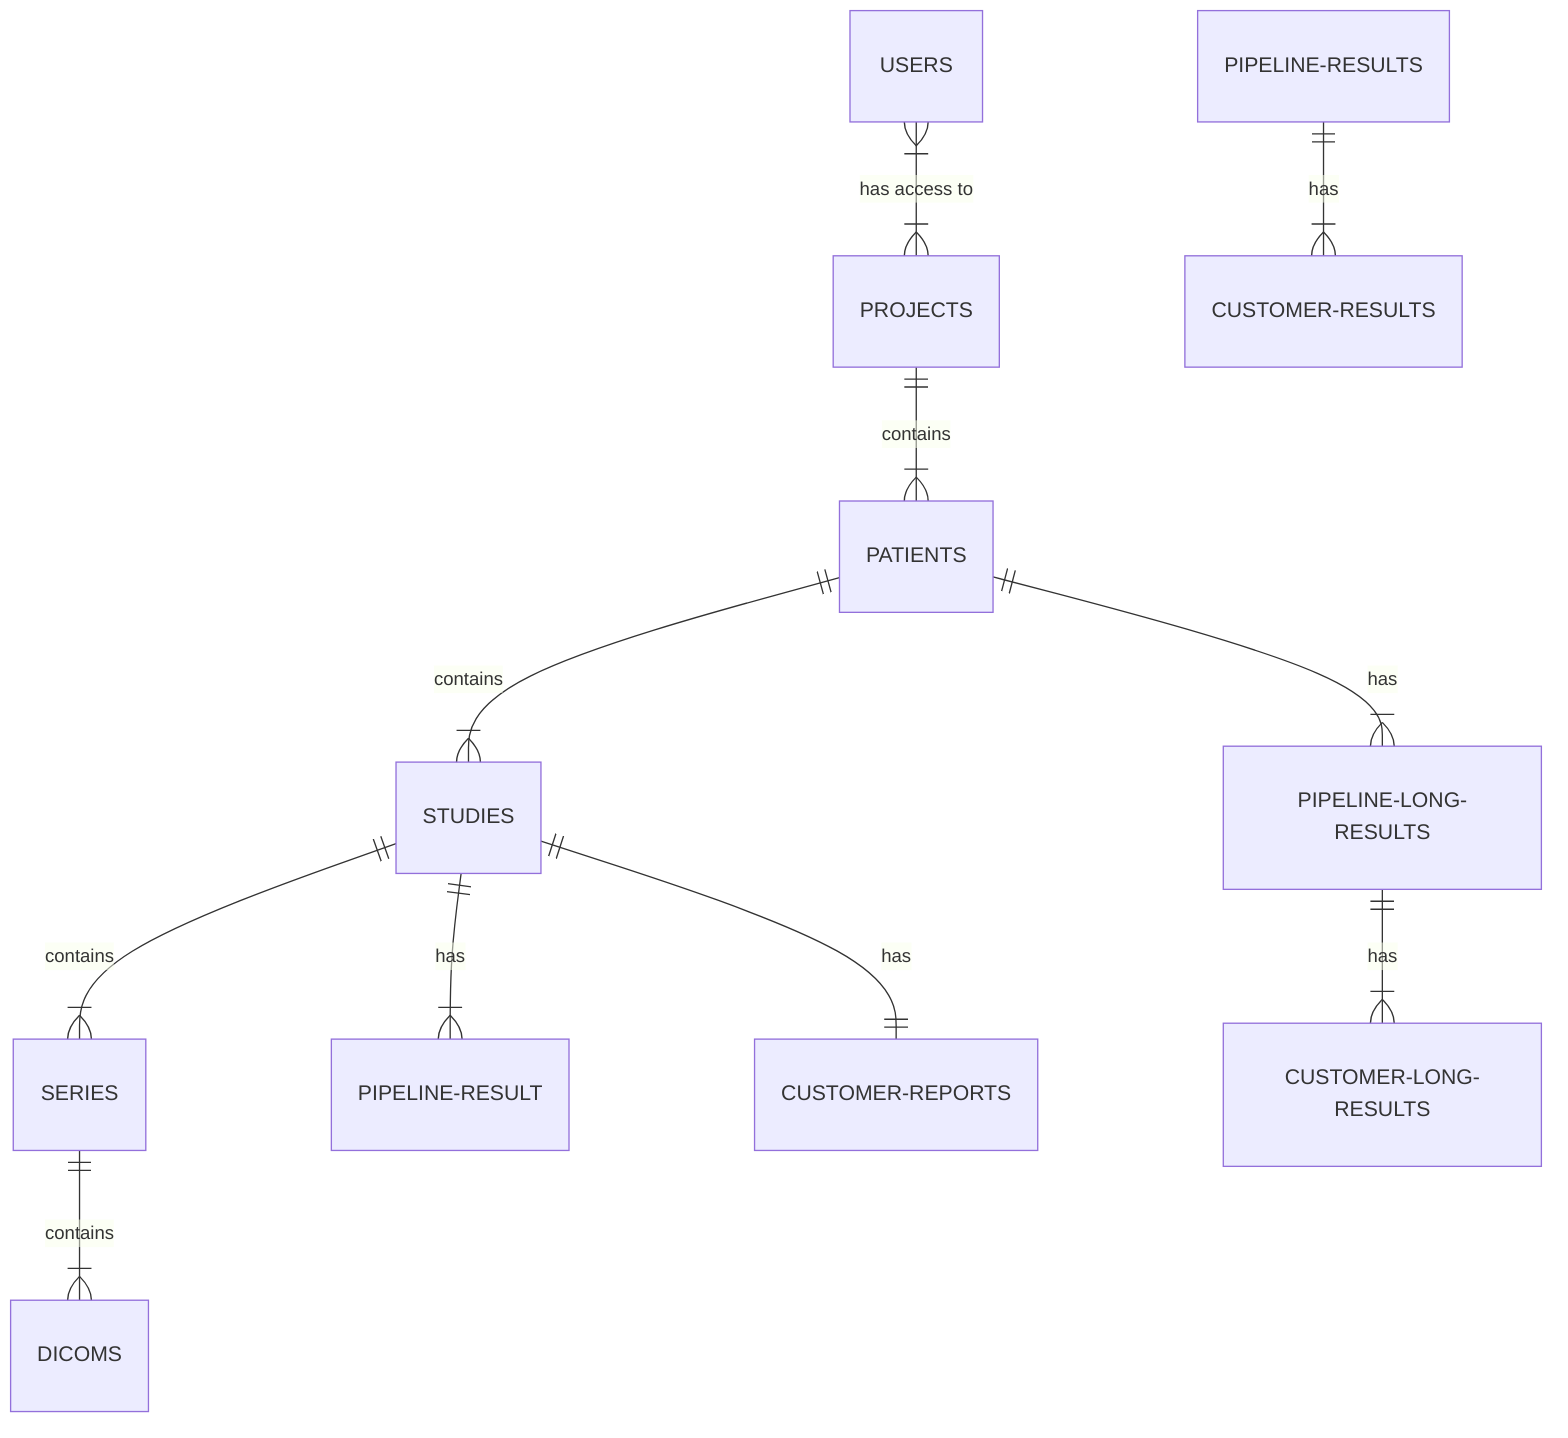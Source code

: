 erDiagram
   USERS }|--|{ PROJECTS : "has access to"
   PROJECTS ||--|{ PATIENTS : contains
   PATIENTS ||--|{ STUDIES : contains
   STUDIES ||--|{ SERIES : contains
   SERIES ||--|{ DICOMS : contains
   STUDIES ||--|{ PIPELINE-RESULT : has
   PIPELINE-RESULTS ||--|{ CUSTOMER-RESULTS : has
   PATIENTS ||--|{ PIPELINE-LONG-RESULTS : has
   PIPELINE-LONG-RESULTS ||--|{ CUSTOMER-LONG-RESULTS : has
   STUDIES ||--|| CUSTOMER-REPORTS : has